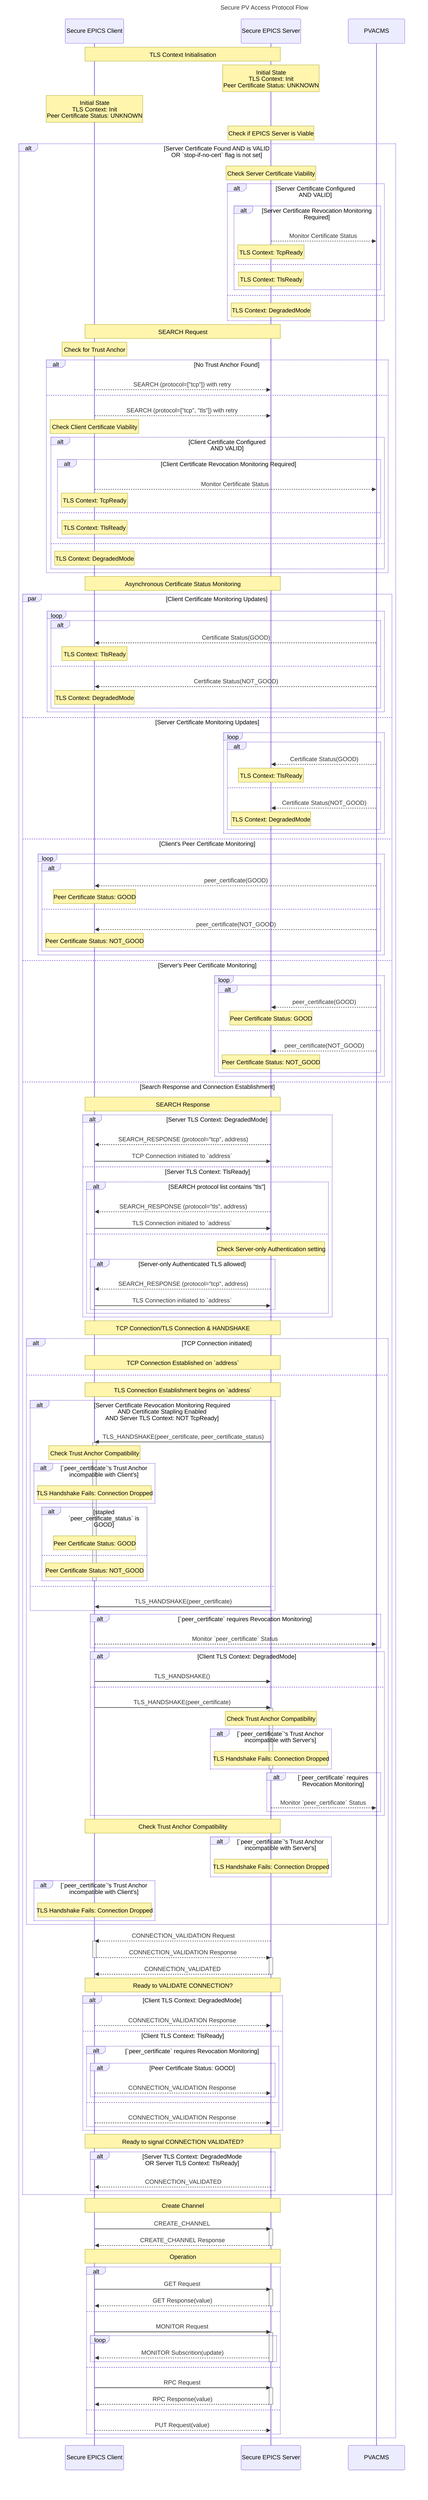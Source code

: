 sequenceDiagram
    title Secure PV Access Protocol Flow

    participant Agent as Secure EPICS Client
    participant Peer as Secure EPICS Server
    participant PVACMS as PVACMS

    Note over Agent,Peer: TLS Context Initialisation
    Note over Peer: Initial State<br>TLS Context: Init<br>Peer Certificate Status: UNKNOWN
    Note over Agent: Initial State<br>TLS Context: Init<br>Peer Certificate Status: UNKNOWN

    % Check Server Phase
    Note over Peer: Check if EPICS Server is Viable
    alt Server Certificate Found AND is VALID<br>OR `stop-if-no-cert` flag is not set
        %% Server Cert Validation Phase
        Note over Peer: Check Server Certificate Viability
        alt Server Certificate Configured <br>AND VALID
            alt Server Certificate Revocation Monitoring Required
                Peer-->>PVACMS: Monitor Certificate Status
                Note over Peer: TLS Context: TcpReady
            else
                Note over Peer: TLS Context: TlsReady
            end
        else
            Note over Peer: TLS Context: DegradedMode
        end

        Note over Agent,Peer: SEARCH Request
        %% Trust Validation Phase
        Note over Agent: Check for Trust Anchor
        alt No Trust Anchor Found
            Agent-->>Peer: SEARCH (protocol=["tcp"]) with retry
        else
            Agent-->>Peer: SEARCH (protocol=["tcp", "tls"]) with retry
            %% Client Cert Validation Phase
            Note over Agent: Check Client Certificate Viability
            alt Client Certificate Configured <br>AND VALID
                alt Client Certificate Revocation Monitoring Required
                    Agent-->>PVACMS: Monitor Certificate Status
                    Note over Agent: TLS Context: TcpReady
                else
                    Note over Agent: TLS Context: TlsReady
                end
            else
                Note over Agent: TLS Context: DegradedMode
            end
        end

        Note over Agent,Peer: Asynchronous Certificate Status Monitoring
        par Client Certificate Monitoring Updates
            loop
                alt
                    PVACMS-->>Agent: Certificate Status(GOOD)
                    Note over Agent: TLS Context: TlsReady
                else
                    PVACMS-->>Agent: Certificate Status(NOT_GOOD)
                    Note over Agent: TLS Context: DegradedMode
                end
            end
        and Server Certificate Monitoring Updates
            loop
                alt
                    PVACMS-->>Peer: Certificate Status(GOOD)
                    Note over Peer: TLS Context: TlsReady
                else
                    PVACMS-->>Peer: Certificate Status(NOT_GOOD)
                    Note over Peer: TLS Context: DegradedMode
                end
            end
        and Client's Peer Certificate Monitoring
            loop
                alt
                    PVACMS-->>Agent: peer_certificate(GOOD)
                    Note over Agent: Peer Certificate Status: GOOD
                else
                    PVACMS-->>Agent: peer_certificate(NOT_GOOD)
                    Note over Agent: Peer Certificate Status: NOT_GOOD
                end
            end
        and Server's Peer Certificate Monitoring
            loop
                alt
                    PVACMS-->>Peer: peer_certificate(GOOD)
                    Note over Peer: Peer Certificate Status: GOOD
                else
                    PVACMS-->>Peer: peer_certificate(NOT_GOOD)
                    Note over Peer: Peer Certificate Status: NOT_GOOD
                end
            end
        and Search Response and Connection Establishment

            Note over Agent,Peer: SEARCH Response
            %% Server Response determination Phase
            alt Server TLS Context: DegradedMode
                Peer-->>Agent: SEARCH_RESPONSE (protocol="tcp", address)
                Agent->>Peer: TCP Connection initiated to `address`
            else Server TLS Context: TlsReady
                alt SEARCH protocol list contains "tls"
                    Peer-->>Agent: SEARCH_RESPONSE (protocol="tls", address)
                    Agent->>Peer: TLS Connection initiated to `address`
                else
                    Note over Peer: Check Server-only Authentication setting
                    alt Server-only Authenticated TLS allowed
                        Peer-->>Agent: SEARCH_RESPONSE (protocol="tcp", address)
                        Agent->>Peer: TLS Connection initiated to `address`
                    end
                end
            end

            % Connection Establishment Phase
            Note over Agent,Peer: TCP Connection/TLS Connection & HANDSHAKE
            alt TCP Connection initiated
                Note over Agent, Peer: TCP Connection Established on `address`
            else
                Note over Agent,Peer: TLS Connection Establishment begins on `address`
                alt Server Certificate Revocation Monitoring Required<br>AND Certificate Stapling Enabled<br>AND Server TLS Context: NOT TcpReady
                    Peer->>Agent: TLS_HANDSHAKE(peer_certificate, peer_certificate_status)
                    activate Agent
                    Note over Agent: Check Trust Anchor Compatibility
                    alt `peer_certificate`'s Trust Anchor incompatible with Client's
                        Note over Agent: TLS Handshake Fails: Connection Dropped
                    end
                    alt stapled `peer_certificate_status` is GOOD
                        Note over Agent: Peer Certificate Status: GOOD
                    else
                        Note over Agent: Peer Certificate Status: NOT_GOOD
                    end
                    deactivate Agent
                else
                    Peer->>Agent: TLS_HANDSHAKE(peer_certificate)
                end

                alt `peer_certificate` requires Revocation Monitoring
                    Agent-->>PVACMS: Monitor `peer_certificate` Status
                end

                alt Client TLS Context: DegradedMode
                    Agent->>Peer: TLS_HANDSHAKE()
                else
                    Agent->>Peer: TLS_HANDSHAKE(peer_certificate)
                    activate Peer
                    Note over Peer: Check Trust Anchor Compatibility
                    alt `peer_certificate`'s Trust Anchor incompatible with Server's
                        Note over Peer: TLS Handshake Fails: Connection Dropped
                    end
                    deactivate Peer
                    alt `peer_certificate` requires Revocation Monitoring
                        Peer-->>PVACMS: Monitor `peer_certificate` Status
                    end
                end

                Note over Agent,Peer: Check Trust Anchor Compatibility
                alt `peer_certificate`'s Trust Anchor incompatible with Server's
                    Note over Peer: TLS Handshake Fails: Connection Dropped
                end

                alt `peer_certificate`'s Trust Anchor incompatible with Client's
                    Note over Agent: TLS Handshake Fails: Connection Dropped
                end

            end

            %% Connection Validation Phase
            Peer-->>Agent: CONNECTION_VALIDATION Request
            activate Agent
            Agent-->>Peer: CONNECTION_VALIDATION Response
            deactivate Agent
            activate Peer
            Peer-->>Agent: CONNECTION_VALIDATED
            deactivate Peer

            Note over Agent,Peer: Ready to VALIDATE CONNECTION?
            alt Client TLS Context: DegradedMode
                Agent-->>Peer: CONNECTION_VALIDATION Response
            else Client TLS Context: TlsReady
                alt `peer_certificate` requires Revocation Monitoring
                    alt Peer Certificate Status: GOOD
                        Agent-->>Peer: CONNECTION_VALIDATION Response
                    end
                else
                    Agent-->>Peer: CONNECTION_VALIDATION Response
                end
            end

            Note over Agent,Peer: Ready to signal CONNECTION VALIDATED?
            alt Server TLS Context: DegradedMode<br>OR Server TLS Context: TlsReady
                Peer-->>Agent: CONNECTION_VALIDATED
            end
        end

        Note over Agent,Peer: Create Channel
        %% Channel Creation
        Agent->>Peer: CREATE_CHANNEL
        activate Peer
        Peer-->>Agent: CREATE_CHANNEL Response
        deactivate Peer

        Note over Agent,Peer: Operation
        %% Operations
        alt
            Agent->>Peer: GET Request
            activate Peer
            Peer-->>Agent: GET Response(value)
            deactivate Peer
        else
            Agent->>Peer: MONITOR Request
            activate Peer
            loop
                Peer-->>Agent: MONITOR Subscrition(update)
            end
            deactivate Peer
        else
            Agent->>Peer: RPC Request
            activate Peer
            Peer-->>Agent: RPC Response(value)
            deactivate Peer
        else
            Agent-->>Peer: PUT Request(value)
        end
    end